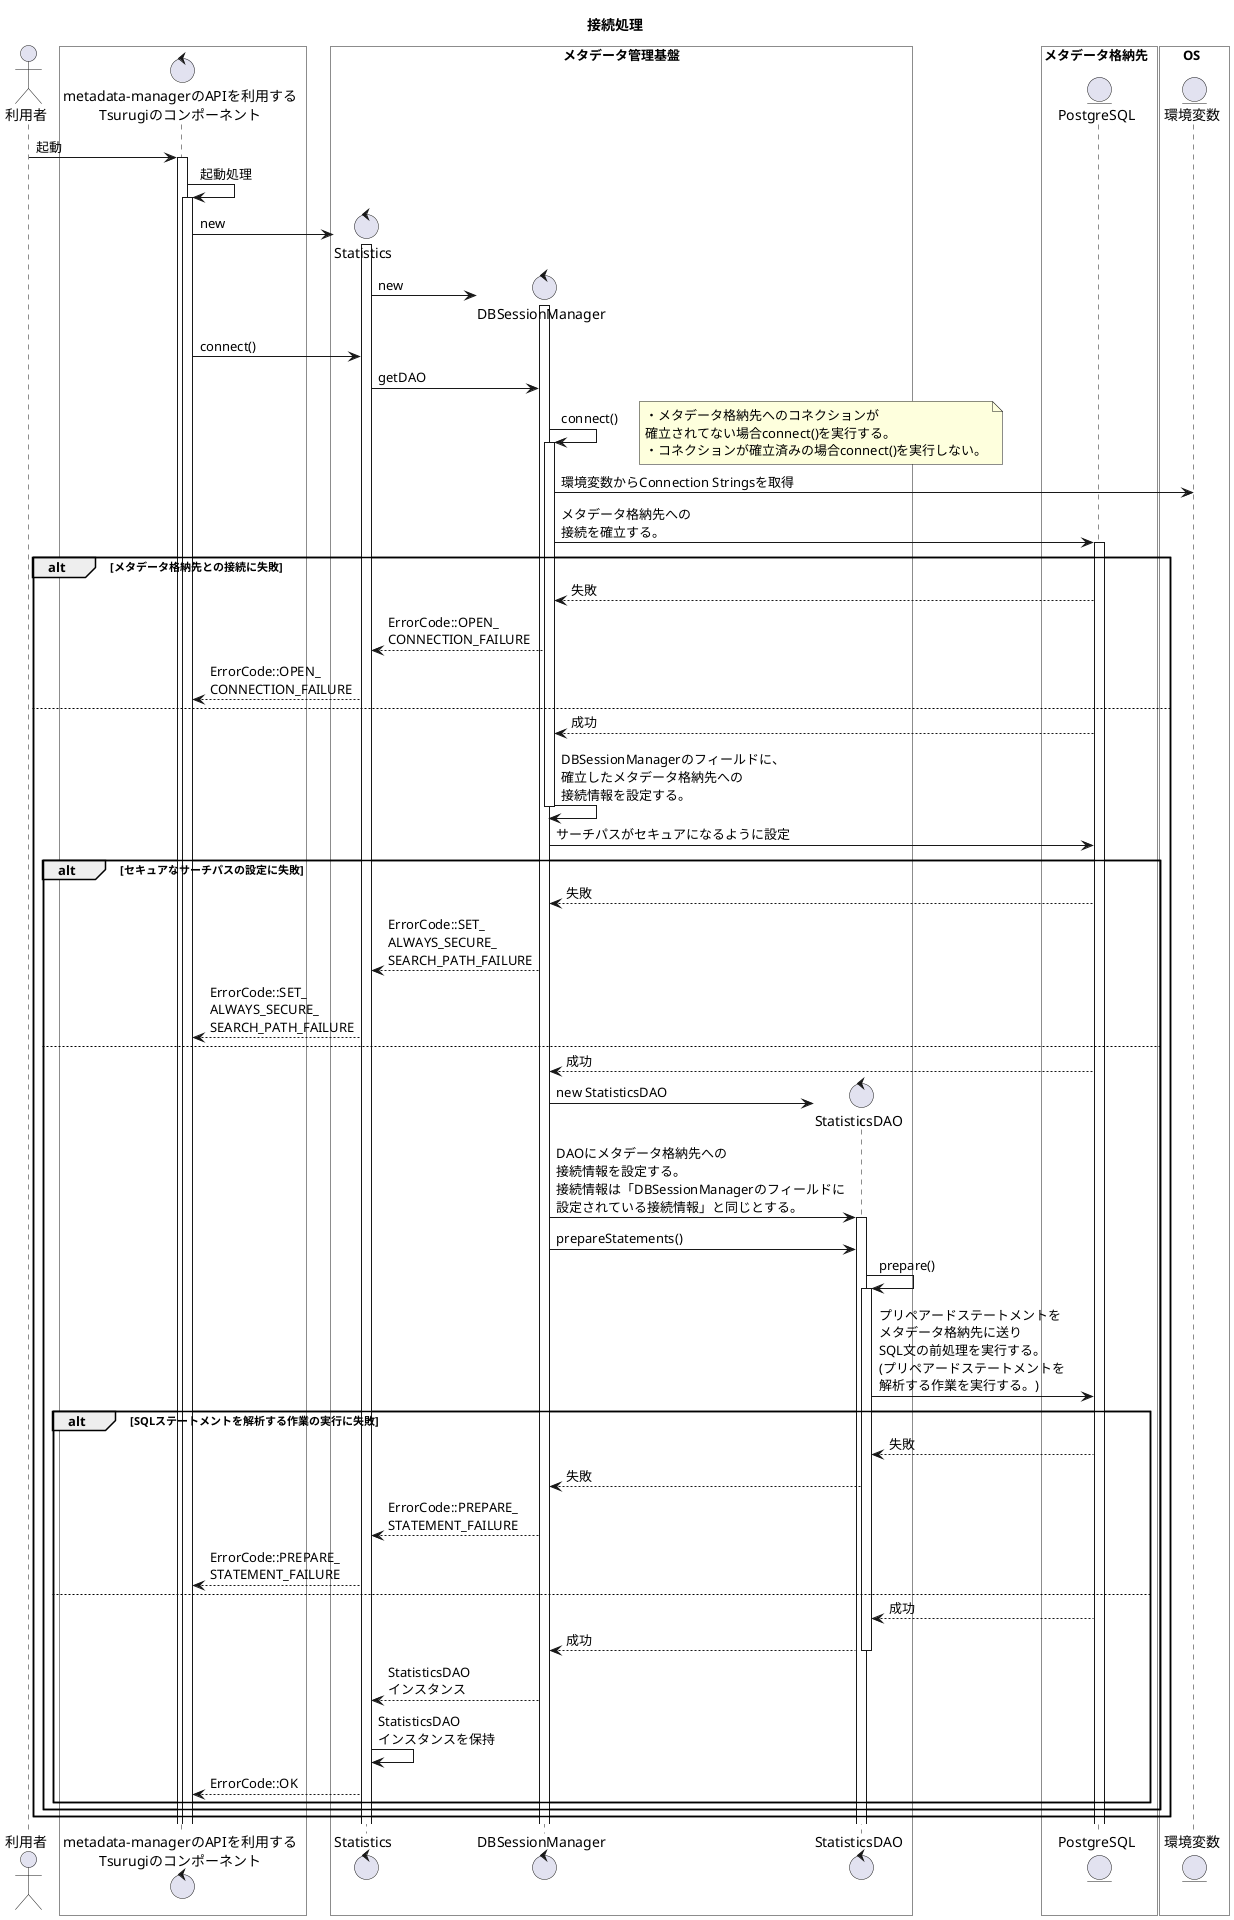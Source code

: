 @startuml
title 接続処理

actor 利用者 as user
box #White
control "metadata-managerのAPIを利用する\nTsurugiのコンポーネント" as ogawayama
end box
box "メタデータ管理基盤" #White
control "Statistics" as Statistics
control "DBSessionManager" as DBSessionManager
control "StatisticsDAO" as StatisticsDAO
end box
box メタデータ格納先  #White
entity "PostgreSQL" as metadata_storage
end box
box OS  #White
entity "環境変数" as env_variable
end box

user -> ogawayama : 起動
activate ogawayama
ogawayama -> ogawayama : 起動処理
activate ogawayama
create Statistics
ogawayama -> Statistics : new
activate Statistics
create DBSessionManager
Statistics -> DBSessionManager : new
activate DBSessionManager
ogawayama -> Statistics : connect()
Statistics -> DBSessionManager : getDAO
DBSessionManager -> DBSessionManager : connect()
note right
・メタデータ格納先へのコネクションが
確立されてない場合connect()を実行する。
・コネクションが確立済みの場合connect()を実行しない。
end note
activate DBSessionManager
DBSessionManager -> env_variable : 環境変数からConnection Stringsを取得
DBSessionManager -> metadata_storage : メタデータ格納先への\n接続を確立する。
activate metadata_storage
alt メタデータ格納先との接続に失敗
DBSessionManager <-- metadata_storage : 失敗
Statistics <-- DBSessionManager : ErrorCode::OPEN_\nCONNECTION_FAILURE
ogawayama <-- Statistics : ErrorCode::OPEN_\nCONNECTION_FAILURE
else
DBSessionManager <-- metadata_storage : 成功
DBSessionManager -> DBSessionManager : DBSessionManagerのフィールドに、\n確立したメタデータ格納先への\n接続情報を設定する。
deactivate DBSessionManager
DBSessionManager -> metadata_storage : サーチパスがセキュアになるように設定
alt セキュアなサーチパスの設定に失敗
DBSessionManager <-- metadata_storage : 失敗
Statistics <-- DBSessionManager : ErrorCode::SET_\nALWAYS_SECURE_\nSEARCH_PATH_FAILURE
ogawayama <-- Statistics : ErrorCode::SET_\nALWAYS_SECURE_\nSEARCH_PATH_FAILURE
else
DBSessionManager <-- metadata_storage : 成功
create StatisticsDAO
DBSessionManager -> StatisticsDAO : new StatisticsDAO
DBSessionManager -> StatisticsDAO : DAOにメタデータ格納先への\n接続情報を設定する。\n接続情報は「DBSessionManagerのフィールドに\n設定されている接続情報」と同じとする。
activate StatisticsDAO
DBSessionManager -> StatisticsDAO : prepareStatements()
StatisticsDAO -> StatisticsDAO : prepare()
activate StatisticsDAO
StatisticsDAO -> metadata_storage : プリペアードステートメントを\nメタデータ格納先に送り\nSQL文の前処理を実行する。\n(プリペアードステートメントを\n解析する作業を実行する。)

alt SQLステートメントを解析する作業の実行に失敗
StatisticsDAO <-- metadata_storage :失敗
DBSessionManager <-- StatisticsDAO : 失敗
Statistics <-- DBSessionManager : ErrorCode::PREPARE_\nSTATEMENT_FAILURE
ogawayama <-- Statistics : ErrorCode::PREPARE_\nSTATEMENT_FAILURE
else
StatisticsDAO <-- metadata_storage : 成功
DBSessionManager <-- StatisticsDAO : 成功
deactivate StatisticsDAO
Statistics <-- DBSessionManager : StatisticsDAO\nインスタンス
Statistics -> Statistics : StatisticsDAO\nインスタンスを保持
ogawayama <-- Statistics : ErrorCode::OK
end
end
end

@enduml

@startuml
title 切断処理

actor 利用者 as user
box #White
control "metadata-managerのAPIを利用する\nTsurugiのコンポーネント" as ogawayama
end box
box "メタデータ管理基盤" #White
control "Statistics" as Statistics
control "DBSessionManager" as DBSessionManager
end box
box メタデータ格納先  #White
entity "PostgreSQL" as metadata_storage
end box

user -> ogawayama : 終了
activate ogawayama
ogawayama -> ogawayama : 終了処理
activate ogawayama
ogawayama -> Statistics : close()
activate Statistics
Statistics -> DBSessionManager : close()
activate DBSessionManager
DBSessionManager -> metadata_storage : メタデータ格納先との\nコネクションを切断する。
activate metadata_storage
DBSessionManager <-- metadata_storage : 成功 or 失敗
deactivate metadata_storage
Statistics <-- DBSessionManager : ErrorCode::OK or\n ErrorCode::CLOSE_\nCONNECTION_FAILURE
deactivate DBSessionManager
ogawayama <-- Statistics : ErrorCode::OK or\n ErrorCode::CLOSE_\nCONNECTION_FAILURE
deactivate Statistics
deactivate ogawayama
deactivate DBSessionManager
user <-- ogawayama : 終了
deactivate ogawayama
@enduml

@startuml
title UPSERT_UPDATE_DELETE_API_共通シーケンス_開始・終了処理

box #White
control "metadata-managerのAPIを利用する\nTsurugiのコンポーネント" as ogawayama
end box
box "メタデータ管理基盤" #White
control "Statistics" as Statistics
control "DBSessionManager" as DBSessionManager
control "StatisticsDAO" as StatisticsDAO
end box
box メタデータ格納先  #White
entity "PostgreSQL" as metadata_storage
end box

activate ogawayama
ogawayama -> Statistics : メタデータ格納先に対して\nUPSERT/UPDATE/DELETEを\n発行するAPI実行
activate Statistics
Statistics -> DBSessionManager : startTransaction()
activate DBSessionManager
DBSessionManager -> metadata_storage : begin transaction
activate metadata_storage
alt begin transaction失敗
DBSessionManager <-- metadata_storage : 失敗
Statistics <-- DBSessionManager : 失敗
ogawayama <-- Statistics : ErrorCode::BEGIN_TRANSACTION_FAILURE
else
DBSessionManager <-- metadata_storage : 成功
deactivate metadata_storage
Statistics <-- DBSessionManager : 成功
deactivate DBSessionManager
Statistics -> StatisticsDAO : UPSERT or UPDATE or DELETE
activate StatisticsDAO
StatisticsDAO -> metadata_storage : UPSERT or UPDATE or DELETEの\nプリペアードステートメントを実行

alt UPSERT or UPDATE or DELETE失敗
activate metadata_storage
StatisticsDAO <-- metadata_storage : UPSERT or UPDATE or DELETE失敗
Statistics <-- StatisticsDAO : UPSERT or UPDATE or DELETE失敗
Statistics -> DBSessionManager : rollback()
activate DBSessionManager
DBSessionManager -> metadata_storage : rollback
alt rollback失敗
DBSessionManager <-- metadata_storage : rollback失敗
Statistics <-- DBSessionManager : rollback失敗
deactivate DBSessionManager
ogawayama <-- Statistics : ErrorCode::ROLLBACK_FAILURE
else
DBSessionManager <-- metadata_storage : rollback成功
Statistics <-- DBSessionManager : rollback成功
deactivate DBSessionManager
ogawayama <-- Statistics : ErrorCode::UPSERT_FAILURE or \nErrorCode::UPDATE_FAILURE or \nErrorCode::DELETE_FAILURE
end
else
StatisticsDAO <-- metadata_storage : UPSERT or UPDATE or DELETE成功
Statistics <-- StatisticsDAO : UPSERT or UPDATE or DELETE成功
deactivate StatisticsDAO
Statistics -> DBSessionManager : commit()
activate DBSessionManager
DBSessionManager -> metadata_storage : commit
alt commit失敗
DBSessionManager <-- metadata_storage : commit失敗
Statistics <-- DBSessionManager : commit失敗
ogawayama <-- Statistics : ErrorCode::COMMIT_FAILURE
else
DBSessionManager <-- metadata_storage : commit成功
deactivate metadata_storage
Statistics <-- DBSessionManager : commit成功
deactivate DBSessionManager
ogawayama <-- Statistics : ErrorCode::OK
deactivate Statistics
end
end
end
@enduml

@startuml
title 1カラムの列統計登録・更新（input：テーブルID・カラム番号）

box #White
control "metadata-managerのAPIを利用する\nTsurugiのコンポーネント" as ogawayama
end box
box "メタデータ管理基盤" #White
control "Statistics" as Statistics
control "DBSessionManager" as DBSessionManager
control "StatisticsDAO" as StatisticsDAO
end box
box メタデータ格納先  #White
entity "PostgreSQL" as metadata_storage
end box

activate ogawayama
ogawayama -> ogawayama : 1カラム単位の列統計 計算
ogawayama -> Statistics : addOneColumnStatistic\n(table_id,\n ordinal_position,\n column_statistic)
activate Statistics
Statistics -> DBSessionManager : startTransaction()
activate DBSessionManager
DBSessionManager -> metadata_storage : begin transaction
activate metadata_storage
DBSessionManager <-- metadata_storage: 成功 or 失敗
deactivate metadata_storage
Statistics <-- DBSessionManager : 成功 or 失敗
deactivate DBSessionManager
Statistics -> StatisticsDAO : upsert(table_id, ordinal_position, column_statistic)
note right
引数column_statisticを基に、
メタデータ格納先の列統計テーブル
【tsurugi_statistic】に対して、
引数テーブルID・カラム番号に
一致するレコードを新規登録または更新する。
end note
activate StatisticsDAO
StatisticsDAO -> metadata_storage : upsertのプリペアード\nステートメントを実行
note right
insert into tsurugi_catalog.tsurugi_statistic 
(tableId, ordinalPosition, columnStatistic) 
values (?, ?, ..., ?)
on conflict (tableId, ordinalPosition) 
do update set tableId=?, ordinalPosition=?,
columnStatistic=?;
end note
activate metadata_storage
StatisticsDAO <-- metadata_storage : 成功 or 失敗
note right
これ以降のシーケンス
の詳細は、共通シーケンスを参照
end note
deactivate metadata_storage
Statistics <-- StatisticsDAO : 成功 or 失敗
deactivate StatisticsDAO
Statistics -> DBSessionManager : commit() or rollback()
activate DBSessionManager
DBSessionManager -> metadata_storage : commit or rollback
activate metadata_storage
DBSessionManager <-- metadata_storage : 成功 or 失敗
deactivate metadata_storage
Statistics <-- DBSessionManager : 成功 or 失敗
deactivate DBSessionManager
ogawayama <-- Statistics : ErrorCode
deactivate Statistics
@enduml

@startuml
title 1テーブルの表統計登録・更新（input：テーブル名・行数、output：テーブルID）

box #White
control "metadata-managerのAPIを利用する\nTsurugiのコンポーネント" as ogawayama
end box
box "メタデータ管理基盤" #White
control "Statistics" as Statistics
control "DBSessionManager" as DBSessionManager
control "TablesDAO" as TablesDAO
end box
box メタデータ格納先  #White
entity "PostgreSQL" as metadata_storage
end box

activate ogawayama
ogawayama -> ogawayama : 1テーブル単位の行数を計算
ogawayama -> Statistics : addTableStatistic\n(table_name, reltuples)
activate Statistics
Statistics -> DBSessionManager : startTransaction()
activate DBSessionManager
DBSessionManager -> metadata_storage : begin transaction
activate metadata_storage
DBSessionManager <-- metadata_storage: 成功 or 失敗
deactivate metadata_storage
Statistics <-- DBSessionManager : 成功 or 失敗
deactivate DBSessionManager
Statistics -> TablesDAO : update(table_name, reltuples)
activate TablesDAO
note right
引数table_name、reltuplesを基に、
Tableメタデータテーブル【tsurugi_class】において
引数table_nameに一致するレコードの
列reltuplesを更新する。
end note
TablesDAO -> metadata_storage : updateのプリペアード\nステートメントを実行
note right
update tsurugi_catalog.tsurugi_class 
set reltuples = ? 
where name = ? RETURNING id;
end note
activate metadata_storage
TablesDAO <-- metadata_storage : 成功 or 失敗
note right
これ以降のシーケンスの詳細は、
共通シーケンスを参照
end note
deactivate metadata_storage
Statistics <-- TablesDAO : 成功 or 失敗
deactivate TablesDAO
Statistics -> DBSessionManager : commit() or rollback()
activate DBSessionManager
DBSessionManager -> metadata_storage : commit or rollback
activate metadata_storage
DBSessionManager <-- metadata_storage : 成功 or 失敗
deactivate metadata_storage
Statistics <-- DBSessionManager : 成功 or 失敗
deactivate DBSessionManager
ogawayama <-- Statistics : ErrorCode、テーブルID
deactivate Statistics

@enduml

@startuml
title 1テーブルの全列統計参照（input：テーブルID）

box #White
control "metadata-managerのAPIを利用する\nTsurugiのコンポーネント" as ogawayama
end box
box "メタデータ管理基盤" #White
control "Statistics" as Statistics
control "StatisticsDAO" as StatisticsDAO
end box
box メタデータ格納先  #White
entity "PostgreSQL" as metadata_storage
end box

activate ogawayama
ogawayama -> Statistics : getAllColumnTableStatistics\n(table_id, column_statistics)
activate Statistics

Statistics -> StatisticsDAO : select(table_id)
note right
メタデータ格納先の列統計テーブル【tsurugi_statistic】から、
テーブルIDが、引数テーブルIDに一致する全レコードを取得する。
end note
activate StatisticsDAO
StatisticsDAO -> metadata_storage : selectのプリペアード\nステートメントを実行
note right
select * 
from tsurugi_catalog.tsurugi_statistic
where tableId = ?;
end note
alt select失敗
activate metadata_storage
StatisticsDAO <-- metadata_storage : select失敗
Statistics <-- StatisticsDAO : select失敗
ogawayama <-- Statistics : ErrorCode::SELECT_FAILURE
else
StatisticsDAO <-- metadata_storage : 全カラムのカラム番号と\nその列統計
deactivate metadata_storage
Statistics <-- StatisticsDAO : 全カラムのカラム番号と\nその列統計
deactivate StatisticsDAO
ogawayama <-- Statistics : ErrorCode::OK、\n全カラムのカラム番号と\nその列統計
deactivate Statistics
end
@enduml


@startuml
title 1カラムの列統計参照（input：テーブルID・カラム番号）

box #White
control "metadata-managerのAPIを利用する\nTsurugiのコンポーネント" as ogawayama
end box
box "メタデータ管理基盤" #White
control "Statistics" as Statistics
control "StatisticsDAO" as StatisticsDAO
end box
box メタデータ格納先  #White
entity "PostgreSQL" as metadata_storage
end box

activate ogawayama
ogawayama -> Statistics : getOneColumnStatistic\n(table_id,\n ordinal_position,\n column_statistic)
activate Statistics
Statistics -> StatisticsDAO : select(table_id, ordinal_position)
note right
メタデータ格納先の列統計テーブル
【tsurugi_statistic】から、
テーブルID・カラム番号が、
引数テーブルID・カラム番号それぞれに
一致するレコードを取得する。
end note
activate StatisticsDAO
StatisticsDAO -> metadata_storage : selectのプリペアード\nステートメントを実行
note right
select * from 
tsurugi_catalog.tsurugi_statistic
where tableId = ? 
and ordinalPosition = ?;
end note
alt select失敗
activate metadata_storage
StatisticsDAO <-- metadata_storage : select失敗
Statistics <-- StatisticsDAO : select失敗
ogawayama <-- Statistics : ErrorCode::SELECT_FAILURE
else
StatisticsDAO <-- metadata_storage : 1カラムの列統計全項目の値
deactivate metadata_storage
Statistics <-- StatisticsDAO : 1カラムの列統計全項目の値
deactivate StatisticsDAO
ogawayama <-- Statistics : ErrorCode::OK、\n1カラムの列統計全項目の値
deactivate Statistics
end
@enduml

@startuml
title 1テーブルの表統計参照（input：テーブル名、output：テーブルID・行数）

box #White
control "metadata-managerのAPIを利用する\nTsurugiのコンポーネント" as ogawayama
end box
box "メタデータ管理基盤" #White
control "Statistics" as Statistics
control "TablesDAO" as TablesDAO
end box
box メタデータ格納先  #White
entity "PostgreSQL" as metadata_storage
end box

activate ogawayama
ogawayama -> Statistics : getTableStatistic\n(table_name, table_statistic)
activate Statistics
note right
メタデータ格納先のTableメタデータテーブル【tsurugi_class】から、
テーブルIDが引数table_nameに一致する
Tableメタデータ全項目の値を取得する。
end note
Statistics -> TablesDAO : select(table_name)
activate TablesDAO
TablesDAO -> metadata_storage : selectのプリペアード\nステートメントを実行
note right
select * from 
tsurugi_catalog.tsurugi_class
where name = ?;
end note
activate metadata_storage
alt select失敗
TablesDAO <-- metadata_storage : select失敗
Statistics <-- TablesDAO : select失敗
ogawayama <-- Statistics : ErrorCode::SELECT_FAILURE
else
TablesDAO <-- metadata_storage : Tableメタデータ全項目の値
deactivate metadata_storage
Statistics <-- TablesDAO : Tableメタデータ全項目の値
deactivate TablesDAO
ogawayama <-- Statistics : ErrorCode::OK、\nTableメタデータ全項目の値
deactivate Statistics
end
@enduml


@startuml
title 1テーブルの全列統計削除（input：テーブルID）

box #White
control "metadata-managerのAPIを利用する\nTsurugiのコンポーネント" as ogawayama
end box
box "メタデータ管理基盤" #White
control "Statistics" as Statistics
control "DBSessionManager" as DBSessionManager
control "StatisticsDAO" as StatisticsDAO
end box
box メタデータ格納先  #White
entity "PostgreSQL" as metadata_storage
end box

activate ogawayama
ogawayama -> Statistics : removeAllColumnStatistics\n(table_id)
activate Statistics
Statistics -> DBSessionManager : startTransaction()
activate DBSessionManager
DBSessionManager -> metadata_storage : begin transaction
activate metadata_storage
DBSessionManager <-- metadata_storage: 成功 or 失敗
deactivate metadata_storage
Statistics <-- DBSessionManager : 成功 or 失敗
deactivate DBSessionManager
Statistics -> StatisticsDAO : delete(table_id)
note right
メタデータ格納先の列統計テーブル
【tsurugi_statistic】から、
テーブルIDが引数table_idに
一致する全レコードを削除する。
end note
activate StatisticsDAO
StatisticsDAO -> metadata_storage : deleteのプリペアード\nステートメントを実行
note right
delete from 
tsurugi_catalog.tsurugi_statistic
where tableId = ?;
end note
activate metadata_storage
StatisticsDAO <-- metadata_storage : 成功 or 失敗
note right
これ以降のシーケンスの詳細は、
共通シーケンスを参照
end note
deactivate metadata_storage
Statistics <-- StatisticsDAO : 成功 or 失敗
deactivate StatisticsDAO
Statistics -> DBSessionManager : commit() or rollback()
activate DBSessionManager
DBSessionManager -> metadata_storage : commit or rollback
activate metadata_storage
DBSessionManager <-- metadata_storage : 成功 or 失敗
deactivate metadata_storage
Statistics <-- DBSessionManager : 成功 or 失敗
deactivate DBSessionManager
ogawayama <-- Statistics : ErrorCode
deactivate Statistics
@enduml

@startuml
title 1カラムの列統計削除（input：テーブルID・カラム番号）

box #White
control "metadata-managerのAPIを利用する\nTsurugiのコンポーネント" as ogawayama
end box
box "メタデータ管理基盤" #White
control "Statistics" as Statistics
control "DBSessionManager" as DBSessionManager
control "StatisticsDAO" as StatisticsDAO
end box
box メタデータ格納先  #White
entity "PostgreSQL" as metadata_storage
end box

activate ogawayama
ogawayama -> Statistics : removeOneColumnStatistic\n(table_id, ordinal_position)
activate Statistics
Statistics -> DBSessionManager : startTransaction()
activate DBSessionManager
DBSessionManager -> metadata_storage : begin transaction
activate metadata_storage
DBSessionManager <-- metadata_storage: 成功 or 失敗
deactivate metadata_storage
Statistics <-- DBSessionManager : 成功 or 失敗
deactivate DBSessionManager
Statistics -> StatisticsDAO : delete(table_id, ordinal_position)
note right
メタデータ格納先の列統計テーブル
【tsurugi_statistic】から、
テーブルID・カラム番号が
引数table_id・ordinal_position
に一致する全レコードを削除する。
end note
activate StatisticsDAO
StatisticsDAO -> metadata_storage : deleteのプリペアード\nステートメントを実行
note right
delete from 
tsurugi_catalog.tsurugi_statistic
where tableId = ? 
and ordinalPosition = ?;
end note
activate metadata_storage
StatisticsDAO <-- metadata_storage : 成功 or 失敗
note right
これ以降のシーケンスの詳細は、
共通シーケンスを参照
end note
deactivate metadata_storage
Statistics <-- StatisticsDAO : 成功 or 失敗
deactivate StatisticsDAO
Statistics -> DBSessionManager : commit() or rollback()
activate DBSessionManager
DBSessionManager -> metadata_storage : commit or rollback
activate metadata_storage
DBSessionManager <-- metadata_storage : 成功 or 失敗
deactivate metadata_storage
Statistics <-- DBSessionManager : 成功 or 失敗
deactivate DBSessionManager
ogawayama <-- Statistics : ErrorCode
deactivate Statistics
@enduml

